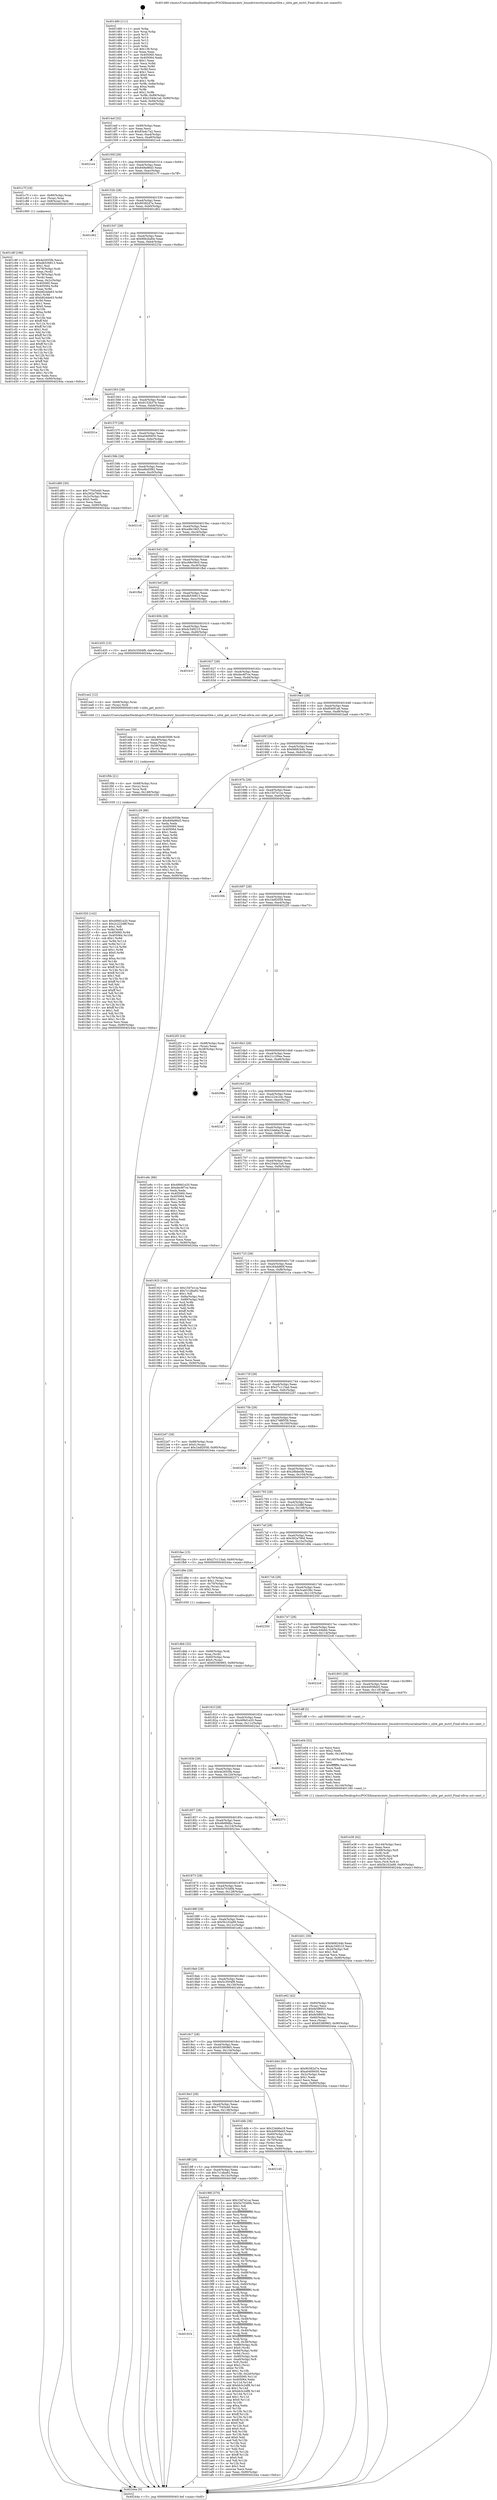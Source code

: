 digraph "0x401480" {
  label = "0x401480 (/mnt/c/Users/mathe/Desktop/tcc/POCII/binaries/extr_linuxdriversttyserialuartlite.c_ulite_get_mctrl_Final-ollvm.out::main(0))"
  labelloc = "t"
  node[shape=record]

  Entry [label="",width=0.3,height=0.3,shape=circle,fillcolor=black,style=filled]
  "0x4014ef" [label="{
     0x4014ef [32]\l
     | [instrs]\l
     &nbsp;&nbsp;0x4014ef \<+6\>: mov -0x90(%rbp),%eax\l
     &nbsp;&nbsp;0x4014f5 \<+2\>: mov %eax,%ecx\l
     &nbsp;&nbsp;0x4014f7 \<+6\>: sub $0x83a4c7a2,%ecx\l
     &nbsp;&nbsp;0x4014fd \<+6\>: mov %eax,-0xa4(%rbp)\l
     &nbsp;&nbsp;0x401503 \<+6\>: mov %ecx,-0xa8(%rbp)\l
     &nbsp;&nbsp;0x401509 \<+6\>: je 00000000004021e4 \<main+0xd64\>\l
  }"]
  "0x4021e4" [label="{
     0x4021e4\l
  }", style=dashed]
  "0x40150f" [label="{
     0x40150f [28]\l
     | [instrs]\l
     &nbsp;&nbsp;0x40150f \<+5\>: jmp 0000000000401514 \<main+0x94\>\l
     &nbsp;&nbsp;0x401514 \<+6\>: mov -0xa4(%rbp),%eax\l
     &nbsp;&nbsp;0x40151a \<+5\>: sub $0x849a96d3,%eax\l
     &nbsp;&nbsp;0x40151f \<+6\>: mov %eax,-0xac(%rbp)\l
     &nbsp;&nbsp;0x401525 \<+6\>: je 0000000000401c7f \<main+0x7ff\>\l
  }"]
  Exit [label="",width=0.3,height=0.3,shape=circle,fillcolor=black,style=filled,peripheries=2]
  "0x401c7f" [label="{
     0x401c7f [16]\l
     | [instrs]\l
     &nbsp;&nbsp;0x401c7f \<+4\>: mov -0x80(%rbp),%rax\l
     &nbsp;&nbsp;0x401c83 \<+3\>: mov (%rax),%rax\l
     &nbsp;&nbsp;0x401c86 \<+4\>: mov 0x8(%rax),%rdi\l
     &nbsp;&nbsp;0x401c8a \<+5\>: call 0000000000401060 \<atoi@plt\>\l
     | [calls]\l
     &nbsp;&nbsp;0x401060 \{1\} (unknown)\l
  }"]
  "0x40152b" [label="{
     0x40152b [28]\l
     | [instrs]\l
     &nbsp;&nbsp;0x40152b \<+5\>: jmp 0000000000401530 \<main+0xb0\>\l
     &nbsp;&nbsp;0x401530 \<+6\>: mov -0xa4(%rbp),%eax\l
     &nbsp;&nbsp;0x401536 \<+5\>: sub $0x90382d7e,%eax\l
     &nbsp;&nbsp;0x40153b \<+6\>: mov %eax,-0xb0(%rbp)\l
     &nbsp;&nbsp;0x401541 \<+6\>: je 0000000000401d62 \<main+0x8e2\>\l
  }"]
  "0x401f20" [label="{
     0x401f20 [142]\l
     | [instrs]\l
     &nbsp;&nbsp;0x401f20 \<+5\>: mov $0x499d1e20,%eax\l
     &nbsp;&nbsp;0x401f25 \<+5\>: mov $0x2c222d8f,%esi\l
     &nbsp;&nbsp;0x401f2a \<+2\>: mov $0x1,%dl\l
     &nbsp;&nbsp;0x401f2c \<+3\>: xor %r8d,%r8d\l
     &nbsp;&nbsp;0x401f2f \<+8\>: mov 0x405060,%r9d\l
     &nbsp;&nbsp;0x401f37 \<+8\>: mov 0x405064,%r10d\l
     &nbsp;&nbsp;0x401f3f \<+4\>: sub $0x1,%r8d\l
     &nbsp;&nbsp;0x401f43 \<+3\>: mov %r9d,%r11d\l
     &nbsp;&nbsp;0x401f46 \<+3\>: add %r8d,%r11d\l
     &nbsp;&nbsp;0x401f49 \<+4\>: imul %r11d,%r9d\l
     &nbsp;&nbsp;0x401f4d \<+4\>: and $0x1,%r9d\l
     &nbsp;&nbsp;0x401f51 \<+4\>: cmp $0x0,%r9d\l
     &nbsp;&nbsp;0x401f55 \<+3\>: sete %bl\l
     &nbsp;&nbsp;0x401f58 \<+4\>: cmp $0xa,%r10d\l
     &nbsp;&nbsp;0x401f5c \<+4\>: setl %r14b\l
     &nbsp;&nbsp;0x401f60 \<+3\>: mov %bl,%r15b\l
     &nbsp;&nbsp;0x401f63 \<+4\>: xor $0xff,%r15b\l
     &nbsp;&nbsp;0x401f67 \<+3\>: mov %r14b,%r12b\l
     &nbsp;&nbsp;0x401f6a \<+4\>: xor $0xff,%r12b\l
     &nbsp;&nbsp;0x401f6e \<+3\>: xor $0x1,%dl\l
     &nbsp;&nbsp;0x401f71 \<+3\>: mov %r15b,%r13b\l
     &nbsp;&nbsp;0x401f74 \<+4\>: and $0xff,%r13b\l
     &nbsp;&nbsp;0x401f78 \<+2\>: and %dl,%bl\l
     &nbsp;&nbsp;0x401f7a \<+3\>: mov %r12b,%cl\l
     &nbsp;&nbsp;0x401f7d \<+3\>: and $0xff,%cl\l
     &nbsp;&nbsp;0x401f80 \<+3\>: and %dl,%r14b\l
     &nbsp;&nbsp;0x401f83 \<+3\>: or %bl,%r13b\l
     &nbsp;&nbsp;0x401f86 \<+3\>: or %r14b,%cl\l
     &nbsp;&nbsp;0x401f89 \<+3\>: xor %cl,%r13b\l
     &nbsp;&nbsp;0x401f8c \<+3\>: or %r12b,%r15b\l
     &nbsp;&nbsp;0x401f8f \<+4\>: xor $0xff,%r15b\l
     &nbsp;&nbsp;0x401f93 \<+3\>: or $0x1,%dl\l
     &nbsp;&nbsp;0x401f96 \<+3\>: and %dl,%r15b\l
     &nbsp;&nbsp;0x401f99 \<+3\>: or %r15b,%r13b\l
     &nbsp;&nbsp;0x401f9c \<+4\>: test $0x1,%r13b\l
     &nbsp;&nbsp;0x401fa0 \<+3\>: cmovne %esi,%eax\l
     &nbsp;&nbsp;0x401fa3 \<+6\>: mov %eax,-0x90(%rbp)\l
     &nbsp;&nbsp;0x401fa9 \<+5\>: jmp 000000000040244a \<main+0xfca\>\l
  }"]
  "0x401d62" [label="{
     0x401d62\l
  }", style=dashed]
  "0x401547" [label="{
     0x401547 [28]\l
     | [instrs]\l
     &nbsp;&nbsp;0x401547 \<+5\>: jmp 000000000040154c \<main+0xcc\>\l
     &nbsp;&nbsp;0x40154c \<+6\>: mov -0xa4(%rbp),%eax\l
     &nbsp;&nbsp;0x401552 \<+5\>: sub $0x90b2bd0e,%eax\l
     &nbsp;&nbsp;0x401557 \<+6\>: mov %eax,-0xb4(%rbp)\l
     &nbsp;&nbsp;0x40155d \<+6\>: je 000000000040223a \<main+0xdba\>\l
  }"]
  "0x401f0b" [label="{
     0x401f0b [21]\l
     | [instrs]\l
     &nbsp;&nbsp;0x401f0b \<+4\>: mov -0x68(%rbp),%rcx\l
     &nbsp;&nbsp;0x401f0f \<+3\>: mov (%rcx),%rcx\l
     &nbsp;&nbsp;0x401f12 \<+3\>: mov %rcx,%rdi\l
     &nbsp;&nbsp;0x401f15 \<+6\>: mov %eax,-0x148(%rbp)\l
     &nbsp;&nbsp;0x401f1b \<+5\>: call 0000000000401030 \<free@plt\>\l
     | [calls]\l
     &nbsp;&nbsp;0x401030 \{1\} (unknown)\l
  }"]
  "0x40223a" [label="{
     0x40223a\l
  }", style=dashed]
  "0x401563" [label="{
     0x401563 [28]\l
     | [instrs]\l
     &nbsp;&nbsp;0x401563 \<+5\>: jmp 0000000000401568 \<main+0xe8\>\l
     &nbsp;&nbsp;0x401568 \<+6\>: mov -0xa4(%rbp),%eax\l
     &nbsp;&nbsp;0x40156e \<+5\>: sub $0x9152b57b,%eax\l
     &nbsp;&nbsp;0x401573 \<+6\>: mov %eax,-0xb8(%rbp)\l
     &nbsp;&nbsp;0x401579 \<+6\>: je 000000000040201e \<main+0xb9e\>\l
  }"]
  "0x401eee" [label="{
     0x401eee [29]\l
     | [instrs]\l
     &nbsp;&nbsp;0x401eee \<+10\>: movabs $0x4030d6,%rdi\l
     &nbsp;&nbsp;0x401ef8 \<+4\>: mov -0x58(%rbp),%rcx\l
     &nbsp;&nbsp;0x401efc \<+2\>: mov %eax,(%rcx)\l
     &nbsp;&nbsp;0x401efe \<+4\>: mov -0x58(%rbp),%rcx\l
     &nbsp;&nbsp;0x401f02 \<+2\>: mov (%rcx),%esi\l
     &nbsp;&nbsp;0x401f04 \<+2\>: mov $0x0,%al\l
     &nbsp;&nbsp;0x401f06 \<+5\>: call 0000000000401040 \<printf@plt\>\l
     | [calls]\l
     &nbsp;&nbsp;0x401040 \{1\} (unknown)\l
  }"]
  "0x40201e" [label="{
     0x40201e\l
  }", style=dashed]
  "0x40157f" [label="{
     0x40157f [28]\l
     | [instrs]\l
     &nbsp;&nbsp;0x40157f \<+5\>: jmp 0000000000401584 \<main+0x104\>\l
     &nbsp;&nbsp;0x401584 \<+6\>: mov -0xa4(%rbp),%eax\l
     &nbsp;&nbsp;0x40158a \<+5\>: sub $0xa0409450,%eax\l
     &nbsp;&nbsp;0x40158f \<+6\>: mov %eax,-0xbc(%rbp)\l
     &nbsp;&nbsp;0x401595 \<+6\>: je 0000000000401d80 \<main+0x900\>\l
  }"]
  "0x401e38" [label="{
     0x401e38 [42]\l
     | [instrs]\l
     &nbsp;&nbsp;0x401e38 \<+6\>: mov -0x144(%rbp),%ecx\l
     &nbsp;&nbsp;0x401e3e \<+3\>: imul %eax,%ecx\l
     &nbsp;&nbsp;0x401e41 \<+4\>: mov -0x68(%rbp),%r8\l
     &nbsp;&nbsp;0x401e45 \<+3\>: mov (%r8),%r8\l
     &nbsp;&nbsp;0x401e48 \<+4\>: mov -0x60(%rbp),%r9\l
     &nbsp;&nbsp;0x401e4c \<+3\>: movslq (%r9),%r9\l
     &nbsp;&nbsp;0x401e4f \<+4\>: mov %ecx,(%r8,%r9,4)\l
     &nbsp;&nbsp;0x401e53 \<+10\>: movl $0x5b102a99,-0x90(%rbp)\l
     &nbsp;&nbsp;0x401e5d \<+5\>: jmp 000000000040244a \<main+0xfca\>\l
  }"]
  "0x401d80" [label="{
     0x401d80 [30]\l
     | [instrs]\l
     &nbsp;&nbsp;0x401d80 \<+5\>: mov $0x77545e40,%eax\l
     &nbsp;&nbsp;0x401d85 \<+5\>: mov $0x392a790d,%ecx\l
     &nbsp;&nbsp;0x401d8a \<+3\>: mov -0x2c(%rbp),%edx\l
     &nbsp;&nbsp;0x401d8d \<+3\>: cmp $0x0,%edx\l
     &nbsp;&nbsp;0x401d90 \<+3\>: cmove %ecx,%eax\l
     &nbsp;&nbsp;0x401d93 \<+6\>: mov %eax,-0x90(%rbp)\l
     &nbsp;&nbsp;0x401d99 \<+5\>: jmp 000000000040244a \<main+0xfca\>\l
  }"]
  "0x40159b" [label="{
     0x40159b [28]\l
     | [instrs]\l
     &nbsp;&nbsp;0x40159b \<+5\>: jmp 00000000004015a0 \<main+0x120\>\l
     &nbsp;&nbsp;0x4015a0 \<+6\>: mov -0xa4(%rbp),%eax\l
     &nbsp;&nbsp;0x4015a6 \<+5\>: sub $0xa9bd5f92,%eax\l
     &nbsp;&nbsp;0x4015ab \<+6\>: mov %eax,-0xc0(%rbp)\l
     &nbsp;&nbsp;0x4015b1 \<+6\>: je 00000000004021c6 \<main+0xd46\>\l
  }"]
  "0x401e04" [label="{
     0x401e04 [52]\l
     | [instrs]\l
     &nbsp;&nbsp;0x401e04 \<+2\>: xor %ecx,%ecx\l
     &nbsp;&nbsp;0x401e06 \<+5\>: mov $0x2,%edx\l
     &nbsp;&nbsp;0x401e0b \<+6\>: mov %edx,-0x140(%rbp)\l
     &nbsp;&nbsp;0x401e11 \<+1\>: cltd\l
     &nbsp;&nbsp;0x401e12 \<+6\>: mov -0x140(%rbp),%esi\l
     &nbsp;&nbsp;0x401e18 \<+2\>: idiv %esi\l
     &nbsp;&nbsp;0x401e1a \<+6\>: imul $0xfffffffe,%edx,%edx\l
     &nbsp;&nbsp;0x401e20 \<+2\>: mov %ecx,%edi\l
     &nbsp;&nbsp;0x401e22 \<+2\>: sub %edx,%edi\l
     &nbsp;&nbsp;0x401e24 \<+2\>: mov %ecx,%edx\l
     &nbsp;&nbsp;0x401e26 \<+3\>: sub $0x1,%edx\l
     &nbsp;&nbsp;0x401e29 \<+2\>: add %edx,%edi\l
     &nbsp;&nbsp;0x401e2b \<+2\>: sub %edi,%ecx\l
     &nbsp;&nbsp;0x401e2d \<+6\>: mov %ecx,-0x144(%rbp)\l
     &nbsp;&nbsp;0x401e33 \<+5\>: call 0000000000401160 \<next_i\>\l
     | [calls]\l
     &nbsp;&nbsp;0x401160 \{1\} (/mnt/c/Users/mathe/Desktop/tcc/POCII/binaries/extr_linuxdriversttyserialuartlite.c_ulite_get_mctrl_Final-ollvm.out::next_i)\l
  }"]
  "0x4021c6" [label="{
     0x4021c6\l
  }", style=dashed]
  "0x4015b7" [label="{
     0x4015b7 [28]\l
     | [instrs]\l
     &nbsp;&nbsp;0x4015b7 \<+5\>: jmp 00000000004015bc \<main+0x13c\>\l
     &nbsp;&nbsp;0x4015bc \<+6\>: mov -0xa4(%rbp),%eax\l
     &nbsp;&nbsp;0x4015c2 \<+5\>: sub $0xadfe19d3,%eax\l
     &nbsp;&nbsp;0x4015c7 \<+6\>: mov %eax,-0xc4(%rbp)\l
     &nbsp;&nbsp;0x4015cd \<+6\>: je 0000000000401ffa \<main+0xb7a\>\l
  }"]
  "0x401dbb" [label="{
     0x401dbb [32]\l
     | [instrs]\l
     &nbsp;&nbsp;0x401dbb \<+4\>: mov -0x68(%rbp),%rdi\l
     &nbsp;&nbsp;0x401dbf \<+3\>: mov %rax,(%rdi)\l
     &nbsp;&nbsp;0x401dc2 \<+4\>: mov -0x60(%rbp),%rax\l
     &nbsp;&nbsp;0x401dc6 \<+6\>: movl $0x0,(%rax)\l
     &nbsp;&nbsp;0x401dcc \<+10\>: movl $0x65380965,-0x90(%rbp)\l
     &nbsp;&nbsp;0x401dd6 \<+5\>: jmp 000000000040244a \<main+0xfca\>\l
  }"]
  "0x401ffa" [label="{
     0x401ffa\l
  }", style=dashed]
  "0x4015d3" [label="{
     0x4015d3 [28]\l
     | [instrs]\l
     &nbsp;&nbsp;0x4015d3 \<+5\>: jmp 00000000004015d8 \<main+0x158\>\l
     &nbsp;&nbsp;0x4015d8 \<+6\>: mov -0xa4(%rbp),%eax\l
     &nbsp;&nbsp;0x4015de \<+5\>: sub $0xc68e59c0,%eax\l
     &nbsp;&nbsp;0x4015e3 \<+6\>: mov %eax,-0xc8(%rbp)\l
     &nbsp;&nbsp;0x4015e9 \<+6\>: je 0000000000401fbd \<main+0xb3d\>\l
  }"]
  "0x401c8f" [label="{
     0x401c8f [166]\l
     | [instrs]\l
     &nbsp;&nbsp;0x401c8f \<+5\>: mov $0x4e2655fe,%ecx\l
     &nbsp;&nbsp;0x401c94 \<+5\>: mov $0xdb536813,%edx\l
     &nbsp;&nbsp;0x401c99 \<+3\>: mov $0x1,%sil\l
     &nbsp;&nbsp;0x401c9c \<+4\>: mov -0x78(%rbp),%rdi\l
     &nbsp;&nbsp;0x401ca0 \<+2\>: mov %eax,(%rdi)\l
     &nbsp;&nbsp;0x401ca2 \<+4\>: mov -0x78(%rbp),%rdi\l
     &nbsp;&nbsp;0x401ca6 \<+2\>: mov (%rdi),%eax\l
     &nbsp;&nbsp;0x401ca8 \<+3\>: mov %eax,-0x2c(%rbp)\l
     &nbsp;&nbsp;0x401cab \<+7\>: mov 0x405060,%eax\l
     &nbsp;&nbsp;0x401cb2 \<+8\>: mov 0x405064,%r8d\l
     &nbsp;&nbsp;0x401cba \<+3\>: mov %eax,%r9d\l
     &nbsp;&nbsp;0x401cbd \<+7\>: sub $0xb82dde63,%r9d\l
     &nbsp;&nbsp;0x401cc4 \<+4\>: sub $0x1,%r9d\l
     &nbsp;&nbsp;0x401cc8 \<+7\>: add $0xb82dde63,%r9d\l
     &nbsp;&nbsp;0x401ccf \<+4\>: imul %r9d,%eax\l
     &nbsp;&nbsp;0x401cd3 \<+3\>: and $0x1,%eax\l
     &nbsp;&nbsp;0x401cd6 \<+3\>: cmp $0x0,%eax\l
     &nbsp;&nbsp;0x401cd9 \<+4\>: sete %r10b\l
     &nbsp;&nbsp;0x401cdd \<+4\>: cmp $0xa,%r8d\l
     &nbsp;&nbsp;0x401ce1 \<+4\>: setl %r11b\l
     &nbsp;&nbsp;0x401ce5 \<+3\>: mov %r10b,%bl\l
     &nbsp;&nbsp;0x401ce8 \<+3\>: xor $0xff,%bl\l
     &nbsp;&nbsp;0x401ceb \<+3\>: mov %r11b,%r14b\l
     &nbsp;&nbsp;0x401cee \<+4\>: xor $0xff,%r14b\l
     &nbsp;&nbsp;0x401cf2 \<+4\>: xor $0x1,%sil\l
     &nbsp;&nbsp;0x401cf6 \<+3\>: mov %bl,%r15b\l
     &nbsp;&nbsp;0x401cf9 \<+4\>: and $0xff,%r15b\l
     &nbsp;&nbsp;0x401cfd \<+3\>: and %sil,%r10b\l
     &nbsp;&nbsp;0x401d00 \<+3\>: mov %r14b,%r12b\l
     &nbsp;&nbsp;0x401d03 \<+4\>: and $0xff,%r12b\l
     &nbsp;&nbsp;0x401d07 \<+3\>: and %sil,%r11b\l
     &nbsp;&nbsp;0x401d0a \<+3\>: or %r10b,%r15b\l
     &nbsp;&nbsp;0x401d0d \<+3\>: or %r11b,%r12b\l
     &nbsp;&nbsp;0x401d10 \<+3\>: xor %r12b,%r15b\l
     &nbsp;&nbsp;0x401d13 \<+3\>: or %r14b,%bl\l
     &nbsp;&nbsp;0x401d16 \<+3\>: xor $0xff,%bl\l
     &nbsp;&nbsp;0x401d19 \<+4\>: or $0x1,%sil\l
     &nbsp;&nbsp;0x401d1d \<+3\>: and %sil,%bl\l
     &nbsp;&nbsp;0x401d20 \<+3\>: or %bl,%r15b\l
     &nbsp;&nbsp;0x401d23 \<+4\>: test $0x1,%r15b\l
     &nbsp;&nbsp;0x401d27 \<+3\>: cmovne %edx,%ecx\l
     &nbsp;&nbsp;0x401d2a \<+6\>: mov %ecx,-0x90(%rbp)\l
     &nbsp;&nbsp;0x401d30 \<+5\>: jmp 000000000040244a \<main+0xfca\>\l
  }"]
  "0x401fbd" [label="{
     0x401fbd\l
  }", style=dashed]
  "0x4015ef" [label="{
     0x4015ef [28]\l
     | [instrs]\l
     &nbsp;&nbsp;0x4015ef \<+5\>: jmp 00000000004015f4 \<main+0x174\>\l
     &nbsp;&nbsp;0x4015f4 \<+6\>: mov -0xa4(%rbp),%eax\l
     &nbsp;&nbsp;0x4015fa \<+5\>: sub $0xdb536813,%eax\l
     &nbsp;&nbsp;0x4015ff \<+6\>: mov %eax,-0xcc(%rbp)\l
     &nbsp;&nbsp;0x401605 \<+6\>: je 0000000000401d35 \<main+0x8b5\>\l
  }"]
  "0x40191b" [label="{
     0x40191b\l
  }", style=dashed]
  "0x401d35" [label="{
     0x401d35 [15]\l
     | [instrs]\l
     &nbsp;&nbsp;0x401d35 \<+10\>: movl $0x5c3504f9,-0x90(%rbp)\l
     &nbsp;&nbsp;0x401d3f \<+5\>: jmp 000000000040244a \<main+0xfca\>\l
  }"]
  "0x40160b" [label="{
     0x40160b [28]\l
     | [instrs]\l
     &nbsp;&nbsp;0x40160b \<+5\>: jmp 0000000000401610 \<main+0x190\>\l
     &nbsp;&nbsp;0x401610 \<+6\>: mov -0xa4(%rbp),%eax\l
     &nbsp;&nbsp;0x401616 \<+5\>: sub $0xdc349210,%eax\l
     &nbsp;&nbsp;0x40161b \<+6\>: mov %eax,-0xd0(%rbp)\l
     &nbsp;&nbsp;0x401621 \<+6\>: je 0000000000401b1f \<main+0x69f\>\l
  }"]
  "0x40198f" [label="{
     0x40198f [370]\l
     | [instrs]\l
     &nbsp;&nbsp;0x40198f \<+5\>: mov $0x15d7e1ca,%eax\l
     &nbsp;&nbsp;0x401994 \<+5\>: mov $0x5a703d0b,%ecx\l
     &nbsp;&nbsp;0x401999 \<+2\>: mov $0x1,%dl\l
     &nbsp;&nbsp;0x40199b \<+3\>: mov %rsp,%rsi\l
     &nbsp;&nbsp;0x40199e \<+4\>: add $0xfffffffffffffff0,%rsi\l
     &nbsp;&nbsp;0x4019a2 \<+3\>: mov %rsi,%rsp\l
     &nbsp;&nbsp;0x4019a5 \<+7\>: mov %rsi,-0x88(%rbp)\l
     &nbsp;&nbsp;0x4019ac \<+3\>: mov %rsp,%rsi\l
     &nbsp;&nbsp;0x4019af \<+4\>: add $0xfffffffffffffff0,%rsi\l
     &nbsp;&nbsp;0x4019b3 \<+3\>: mov %rsi,%rsp\l
     &nbsp;&nbsp;0x4019b6 \<+3\>: mov %rsp,%rdi\l
     &nbsp;&nbsp;0x4019b9 \<+4\>: add $0xfffffffffffffff0,%rdi\l
     &nbsp;&nbsp;0x4019bd \<+3\>: mov %rdi,%rsp\l
     &nbsp;&nbsp;0x4019c0 \<+4\>: mov %rdi,-0x80(%rbp)\l
     &nbsp;&nbsp;0x4019c4 \<+3\>: mov %rsp,%rdi\l
     &nbsp;&nbsp;0x4019c7 \<+4\>: add $0xfffffffffffffff0,%rdi\l
     &nbsp;&nbsp;0x4019cb \<+3\>: mov %rdi,%rsp\l
     &nbsp;&nbsp;0x4019ce \<+4\>: mov %rdi,-0x78(%rbp)\l
     &nbsp;&nbsp;0x4019d2 \<+3\>: mov %rsp,%rdi\l
     &nbsp;&nbsp;0x4019d5 \<+4\>: add $0xfffffffffffffff0,%rdi\l
     &nbsp;&nbsp;0x4019d9 \<+3\>: mov %rdi,%rsp\l
     &nbsp;&nbsp;0x4019dc \<+4\>: mov %rdi,-0x70(%rbp)\l
     &nbsp;&nbsp;0x4019e0 \<+3\>: mov %rsp,%rdi\l
     &nbsp;&nbsp;0x4019e3 \<+4\>: add $0xfffffffffffffff0,%rdi\l
     &nbsp;&nbsp;0x4019e7 \<+3\>: mov %rdi,%rsp\l
     &nbsp;&nbsp;0x4019ea \<+4\>: mov %rdi,-0x68(%rbp)\l
     &nbsp;&nbsp;0x4019ee \<+3\>: mov %rsp,%rdi\l
     &nbsp;&nbsp;0x4019f1 \<+4\>: add $0xfffffffffffffff0,%rdi\l
     &nbsp;&nbsp;0x4019f5 \<+3\>: mov %rdi,%rsp\l
     &nbsp;&nbsp;0x4019f8 \<+4\>: mov %rdi,-0x60(%rbp)\l
     &nbsp;&nbsp;0x4019fc \<+3\>: mov %rsp,%rdi\l
     &nbsp;&nbsp;0x4019ff \<+4\>: add $0xfffffffffffffff0,%rdi\l
     &nbsp;&nbsp;0x401a03 \<+3\>: mov %rdi,%rsp\l
     &nbsp;&nbsp;0x401a06 \<+4\>: mov %rdi,-0x58(%rbp)\l
     &nbsp;&nbsp;0x401a0a \<+3\>: mov %rsp,%rdi\l
     &nbsp;&nbsp;0x401a0d \<+4\>: add $0xfffffffffffffff0,%rdi\l
     &nbsp;&nbsp;0x401a11 \<+3\>: mov %rdi,%rsp\l
     &nbsp;&nbsp;0x401a14 \<+4\>: mov %rdi,-0x50(%rbp)\l
     &nbsp;&nbsp;0x401a18 \<+3\>: mov %rsp,%rdi\l
     &nbsp;&nbsp;0x401a1b \<+4\>: add $0xfffffffffffffff0,%rdi\l
     &nbsp;&nbsp;0x401a1f \<+3\>: mov %rdi,%rsp\l
     &nbsp;&nbsp;0x401a22 \<+4\>: mov %rdi,-0x48(%rbp)\l
     &nbsp;&nbsp;0x401a26 \<+3\>: mov %rsp,%rdi\l
     &nbsp;&nbsp;0x401a29 \<+4\>: add $0xfffffffffffffff0,%rdi\l
     &nbsp;&nbsp;0x401a2d \<+3\>: mov %rdi,%rsp\l
     &nbsp;&nbsp;0x401a30 \<+4\>: mov %rdi,-0x40(%rbp)\l
     &nbsp;&nbsp;0x401a34 \<+3\>: mov %rsp,%rdi\l
     &nbsp;&nbsp;0x401a37 \<+4\>: add $0xfffffffffffffff0,%rdi\l
     &nbsp;&nbsp;0x401a3b \<+3\>: mov %rdi,%rsp\l
     &nbsp;&nbsp;0x401a3e \<+4\>: mov %rdi,-0x38(%rbp)\l
     &nbsp;&nbsp;0x401a42 \<+7\>: mov -0x88(%rbp),%rdi\l
     &nbsp;&nbsp;0x401a49 \<+6\>: movl $0x0,(%rdi)\l
     &nbsp;&nbsp;0x401a4f \<+7\>: mov -0x94(%rbp),%r8d\l
     &nbsp;&nbsp;0x401a56 \<+3\>: mov %r8d,(%rsi)\l
     &nbsp;&nbsp;0x401a59 \<+4\>: mov -0x80(%rbp),%rdi\l
     &nbsp;&nbsp;0x401a5d \<+7\>: mov -0xa0(%rbp),%r9\l
     &nbsp;&nbsp;0x401a64 \<+3\>: mov %r9,(%rdi)\l
     &nbsp;&nbsp;0x401a67 \<+3\>: cmpl $0x2,(%rsi)\l
     &nbsp;&nbsp;0x401a6a \<+4\>: setne %r10b\l
     &nbsp;&nbsp;0x401a6e \<+4\>: and $0x1,%r10b\l
     &nbsp;&nbsp;0x401a72 \<+4\>: mov %r10b,-0x2d(%rbp)\l
     &nbsp;&nbsp;0x401a76 \<+8\>: mov 0x405060,%r11d\l
     &nbsp;&nbsp;0x401a7e \<+7\>: mov 0x405064,%ebx\l
     &nbsp;&nbsp;0x401a85 \<+3\>: mov %r11d,%r14d\l
     &nbsp;&nbsp;0x401a88 \<+7\>: add $0xbb3c2df8,%r14d\l
     &nbsp;&nbsp;0x401a8f \<+4\>: sub $0x1,%r14d\l
     &nbsp;&nbsp;0x401a93 \<+7\>: sub $0xbb3c2df8,%r14d\l
     &nbsp;&nbsp;0x401a9a \<+4\>: imul %r14d,%r11d\l
     &nbsp;&nbsp;0x401a9e \<+4\>: and $0x1,%r11d\l
     &nbsp;&nbsp;0x401aa2 \<+4\>: cmp $0x0,%r11d\l
     &nbsp;&nbsp;0x401aa6 \<+4\>: sete %r10b\l
     &nbsp;&nbsp;0x401aaa \<+3\>: cmp $0xa,%ebx\l
     &nbsp;&nbsp;0x401aad \<+4\>: setl %r15b\l
     &nbsp;&nbsp;0x401ab1 \<+3\>: mov %r10b,%r12b\l
     &nbsp;&nbsp;0x401ab4 \<+4\>: xor $0xff,%r12b\l
     &nbsp;&nbsp;0x401ab8 \<+3\>: mov %r15b,%r13b\l
     &nbsp;&nbsp;0x401abb \<+4\>: xor $0xff,%r13b\l
     &nbsp;&nbsp;0x401abf \<+3\>: xor $0x0,%dl\l
     &nbsp;&nbsp;0x401ac2 \<+3\>: mov %r12b,%sil\l
     &nbsp;&nbsp;0x401ac5 \<+4\>: and $0x0,%sil\l
     &nbsp;&nbsp;0x401ac9 \<+3\>: and %dl,%r10b\l
     &nbsp;&nbsp;0x401acc \<+3\>: mov %r13b,%dil\l
     &nbsp;&nbsp;0x401acf \<+4\>: and $0x0,%dil\l
     &nbsp;&nbsp;0x401ad3 \<+3\>: and %dl,%r15b\l
     &nbsp;&nbsp;0x401ad6 \<+3\>: or %r10b,%sil\l
     &nbsp;&nbsp;0x401ad9 \<+3\>: or %r15b,%dil\l
     &nbsp;&nbsp;0x401adc \<+3\>: xor %dil,%sil\l
     &nbsp;&nbsp;0x401adf \<+3\>: or %r13b,%r12b\l
     &nbsp;&nbsp;0x401ae2 \<+4\>: xor $0xff,%r12b\l
     &nbsp;&nbsp;0x401ae6 \<+3\>: or $0x0,%dl\l
     &nbsp;&nbsp;0x401ae9 \<+3\>: and %dl,%r12b\l
     &nbsp;&nbsp;0x401aec \<+3\>: or %r12b,%sil\l
     &nbsp;&nbsp;0x401aef \<+4\>: test $0x1,%sil\l
     &nbsp;&nbsp;0x401af3 \<+3\>: cmovne %ecx,%eax\l
     &nbsp;&nbsp;0x401af6 \<+6\>: mov %eax,-0x90(%rbp)\l
     &nbsp;&nbsp;0x401afc \<+5\>: jmp 000000000040244a \<main+0xfca\>\l
  }"]
  "0x401b1f" [label="{
     0x401b1f\l
  }", style=dashed]
  "0x401627" [label="{
     0x401627 [28]\l
     | [instrs]\l
     &nbsp;&nbsp;0x401627 \<+5\>: jmp 000000000040162c \<main+0x1ac\>\l
     &nbsp;&nbsp;0x40162c \<+6\>: mov -0xa4(%rbp),%eax\l
     &nbsp;&nbsp;0x401632 \<+5\>: sub $0xdec6f7ce,%eax\l
     &nbsp;&nbsp;0x401637 \<+6\>: mov %eax,-0xd4(%rbp)\l
     &nbsp;&nbsp;0x40163d \<+6\>: je 0000000000401ee2 \<main+0xa62\>\l
  }"]
  "0x4018ff" [label="{
     0x4018ff [28]\l
     | [instrs]\l
     &nbsp;&nbsp;0x4018ff \<+5\>: jmp 0000000000401904 \<main+0x484\>\l
     &nbsp;&nbsp;0x401904 \<+6\>: mov -0xa4(%rbp),%eax\l
     &nbsp;&nbsp;0x40190a \<+5\>: sub $0x7c1dba92,%eax\l
     &nbsp;&nbsp;0x40190f \<+6\>: mov %eax,-0x13c(%rbp)\l
     &nbsp;&nbsp;0x401915 \<+6\>: je 000000000040198f \<main+0x50f\>\l
  }"]
  "0x401ee2" [label="{
     0x401ee2 [12]\l
     | [instrs]\l
     &nbsp;&nbsp;0x401ee2 \<+4\>: mov -0x68(%rbp),%rax\l
     &nbsp;&nbsp;0x401ee6 \<+3\>: mov (%rax),%rdi\l
     &nbsp;&nbsp;0x401ee9 \<+5\>: call 0000000000401440 \<ulite_get_mctrl\>\l
     | [calls]\l
     &nbsp;&nbsp;0x401440 \{1\} (/mnt/c/Users/mathe/Desktop/tcc/POCII/binaries/extr_linuxdriversttyserialuartlite.c_ulite_get_mctrl_Final-ollvm.out::ulite_get_mctrl)\l
  }"]
  "0x401643" [label="{
     0x401643 [28]\l
     | [instrs]\l
     &nbsp;&nbsp;0x401643 \<+5\>: jmp 0000000000401648 \<main+0x1c8\>\l
     &nbsp;&nbsp;0x401648 \<+6\>: mov -0xa4(%rbp),%eax\l
     &nbsp;&nbsp;0x40164e \<+5\>: sub $0xf040f1a6,%eax\l
     &nbsp;&nbsp;0x401653 \<+6\>: mov %eax,-0xd8(%rbp)\l
     &nbsp;&nbsp;0x401659 \<+6\>: je 0000000000401ba8 \<main+0x728\>\l
  }"]
  "0x4021d5" [label="{
     0x4021d5\l
  }", style=dashed]
  "0x401ba8" [label="{
     0x401ba8\l
  }", style=dashed]
  "0x40165f" [label="{
     0x40165f [28]\l
     | [instrs]\l
     &nbsp;&nbsp;0x40165f \<+5\>: jmp 0000000000401664 \<main+0x1e4\>\l
     &nbsp;&nbsp;0x401664 \<+6\>: mov -0xa4(%rbp),%eax\l
     &nbsp;&nbsp;0x40166a \<+5\>: sub $0xf468244b,%eax\l
     &nbsp;&nbsp;0x40166f \<+6\>: mov %eax,-0xdc(%rbp)\l
     &nbsp;&nbsp;0x401675 \<+6\>: je 0000000000401c29 \<main+0x7a9\>\l
  }"]
  "0x4018e3" [label="{
     0x4018e3 [28]\l
     | [instrs]\l
     &nbsp;&nbsp;0x4018e3 \<+5\>: jmp 00000000004018e8 \<main+0x468\>\l
     &nbsp;&nbsp;0x4018e8 \<+6\>: mov -0xa4(%rbp),%eax\l
     &nbsp;&nbsp;0x4018ee \<+5\>: sub $0x77545e40,%eax\l
     &nbsp;&nbsp;0x4018f3 \<+6\>: mov %eax,-0x138(%rbp)\l
     &nbsp;&nbsp;0x4018f9 \<+6\>: je 00000000004021d5 \<main+0xd55\>\l
  }"]
  "0x401c29" [label="{
     0x401c29 [86]\l
     | [instrs]\l
     &nbsp;&nbsp;0x401c29 \<+5\>: mov $0x4e2655fe,%eax\l
     &nbsp;&nbsp;0x401c2e \<+5\>: mov $0x849a96d3,%ecx\l
     &nbsp;&nbsp;0x401c33 \<+2\>: xor %edx,%edx\l
     &nbsp;&nbsp;0x401c35 \<+7\>: mov 0x405060,%esi\l
     &nbsp;&nbsp;0x401c3c \<+7\>: mov 0x405064,%edi\l
     &nbsp;&nbsp;0x401c43 \<+3\>: sub $0x1,%edx\l
     &nbsp;&nbsp;0x401c46 \<+3\>: mov %esi,%r8d\l
     &nbsp;&nbsp;0x401c49 \<+3\>: add %edx,%r8d\l
     &nbsp;&nbsp;0x401c4c \<+4\>: imul %r8d,%esi\l
     &nbsp;&nbsp;0x401c50 \<+3\>: and $0x1,%esi\l
     &nbsp;&nbsp;0x401c53 \<+3\>: cmp $0x0,%esi\l
     &nbsp;&nbsp;0x401c56 \<+4\>: sete %r9b\l
     &nbsp;&nbsp;0x401c5a \<+3\>: cmp $0xa,%edi\l
     &nbsp;&nbsp;0x401c5d \<+4\>: setl %r10b\l
     &nbsp;&nbsp;0x401c61 \<+3\>: mov %r9b,%r11b\l
     &nbsp;&nbsp;0x401c64 \<+3\>: and %r10b,%r11b\l
     &nbsp;&nbsp;0x401c67 \<+3\>: xor %r10b,%r9b\l
     &nbsp;&nbsp;0x401c6a \<+3\>: or %r9b,%r11b\l
     &nbsp;&nbsp;0x401c6d \<+4\>: test $0x1,%r11b\l
     &nbsp;&nbsp;0x401c71 \<+3\>: cmovne %ecx,%eax\l
     &nbsp;&nbsp;0x401c74 \<+6\>: mov %eax,-0x90(%rbp)\l
     &nbsp;&nbsp;0x401c7a \<+5\>: jmp 000000000040244a \<main+0xfca\>\l
  }"]
  "0x40167b" [label="{
     0x40167b [28]\l
     | [instrs]\l
     &nbsp;&nbsp;0x40167b \<+5\>: jmp 0000000000401680 \<main+0x200\>\l
     &nbsp;&nbsp;0x401680 \<+6\>: mov -0xa4(%rbp),%eax\l
     &nbsp;&nbsp;0x401686 \<+5\>: sub $0x15d7e1ca,%eax\l
     &nbsp;&nbsp;0x40168b \<+6\>: mov %eax,-0xe0(%rbp)\l
     &nbsp;&nbsp;0x401691 \<+6\>: je 000000000040230b \<main+0xe8b\>\l
  }"]
  "0x401ddb" [label="{
     0x401ddb [36]\l
     | [instrs]\l
     &nbsp;&nbsp;0x401ddb \<+5\>: mov $0x22eb6a18,%eax\l
     &nbsp;&nbsp;0x401de0 \<+5\>: mov $0x44958eb5,%ecx\l
     &nbsp;&nbsp;0x401de5 \<+4\>: mov -0x60(%rbp),%rdx\l
     &nbsp;&nbsp;0x401de9 \<+2\>: mov (%rdx),%esi\l
     &nbsp;&nbsp;0x401deb \<+4\>: mov -0x70(%rbp),%rdx\l
     &nbsp;&nbsp;0x401def \<+2\>: cmp (%rdx),%esi\l
     &nbsp;&nbsp;0x401df1 \<+3\>: cmovl %ecx,%eax\l
     &nbsp;&nbsp;0x401df4 \<+6\>: mov %eax,-0x90(%rbp)\l
     &nbsp;&nbsp;0x401dfa \<+5\>: jmp 000000000040244a \<main+0xfca\>\l
  }"]
  "0x40230b" [label="{
     0x40230b\l
  }", style=dashed]
  "0x401697" [label="{
     0x401697 [28]\l
     | [instrs]\l
     &nbsp;&nbsp;0x401697 \<+5\>: jmp 000000000040169c \<main+0x21c\>\l
     &nbsp;&nbsp;0x40169c \<+6\>: mov -0xa4(%rbp),%eax\l
     &nbsp;&nbsp;0x4016a2 \<+5\>: sub $0x1bdf2058,%eax\l
     &nbsp;&nbsp;0x4016a7 \<+6\>: mov %eax,-0xe4(%rbp)\l
     &nbsp;&nbsp;0x4016ad \<+6\>: je 00000000004022f3 \<main+0xe73\>\l
  }"]
  "0x4018c7" [label="{
     0x4018c7 [28]\l
     | [instrs]\l
     &nbsp;&nbsp;0x4018c7 \<+5\>: jmp 00000000004018cc \<main+0x44c\>\l
     &nbsp;&nbsp;0x4018cc \<+6\>: mov -0xa4(%rbp),%eax\l
     &nbsp;&nbsp;0x4018d2 \<+5\>: sub $0x65380965,%eax\l
     &nbsp;&nbsp;0x4018d7 \<+6\>: mov %eax,-0x134(%rbp)\l
     &nbsp;&nbsp;0x4018dd \<+6\>: je 0000000000401ddb \<main+0x95b\>\l
  }"]
  "0x4022f3" [label="{
     0x4022f3 [24]\l
     | [instrs]\l
     &nbsp;&nbsp;0x4022f3 \<+7\>: mov -0x88(%rbp),%rax\l
     &nbsp;&nbsp;0x4022fa \<+2\>: mov (%rax),%eax\l
     &nbsp;&nbsp;0x4022fc \<+4\>: lea -0x28(%rbp),%rsp\l
     &nbsp;&nbsp;0x402300 \<+1\>: pop %rbx\l
     &nbsp;&nbsp;0x402301 \<+2\>: pop %r12\l
     &nbsp;&nbsp;0x402303 \<+2\>: pop %r13\l
     &nbsp;&nbsp;0x402305 \<+2\>: pop %r14\l
     &nbsp;&nbsp;0x402307 \<+2\>: pop %r15\l
     &nbsp;&nbsp;0x402309 \<+1\>: pop %rbp\l
     &nbsp;&nbsp;0x40230a \<+1\>: ret\l
  }"]
  "0x4016b3" [label="{
     0x4016b3 [28]\l
     | [instrs]\l
     &nbsp;&nbsp;0x4016b3 \<+5\>: jmp 00000000004016b8 \<main+0x238\>\l
     &nbsp;&nbsp;0x4016b8 \<+6\>: mov -0xa4(%rbp),%eax\l
     &nbsp;&nbsp;0x4016be \<+5\>: sub $0x21c1f0ee,%eax\l
     &nbsp;&nbsp;0x4016c3 \<+6\>: mov %eax,-0xe8(%rbp)\l
     &nbsp;&nbsp;0x4016c9 \<+6\>: je 000000000040209e \<main+0xc1e\>\l
  }"]
  "0x401d44" [label="{
     0x401d44 [30]\l
     | [instrs]\l
     &nbsp;&nbsp;0x401d44 \<+5\>: mov $0x90382d7e,%eax\l
     &nbsp;&nbsp;0x401d49 \<+5\>: mov $0xa0409450,%ecx\l
     &nbsp;&nbsp;0x401d4e \<+3\>: mov -0x2c(%rbp),%edx\l
     &nbsp;&nbsp;0x401d51 \<+3\>: cmp $0x1,%edx\l
     &nbsp;&nbsp;0x401d54 \<+3\>: cmovl %ecx,%eax\l
     &nbsp;&nbsp;0x401d57 \<+6\>: mov %eax,-0x90(%rbp)\l
     &nbsp;&nbsp;0x401d5d \<+5\>: jmp 000000000040244a \<main+0xfca\>\l
  }"]
  "0x40209e" [label="{
     0x40209e\l
  }", style=dashed]
  "0x4016cf" [label="{
     0x4016cf [28]\l
     | [instrs]\l
     &nbsp;&nbsp;0x4016cf \<+5\>: jmp 00000000004016d4 \<main+0x254\>\l
     &nbsp;&nbsp;0x4016d4 \<+6\>: mov -0xa4(%rbp),%eax\l
     &nbsp;&nbsp;0x4016da \<+5\>: sub $0x2224c2dc,%eax\l
     &nbsp;&nbsp;0x4016df \<+6\>: mov %eax,-0xec(%rbp)\l
     &nbsp;&nbsp;0x4016e5 \<+6\>: je 0000000000402127 \<main+0xca7\>\l
  }"]
  "0x4018ab" [label="{
     0x4018ab [28]\l
     | [instrs]\l
     &nbsp;&nbsp;0x4018ab \<+5\>: jmp 00000000004018b0 \<main+0x430\>\l
     &nbsp;&nbsp;0x4018b0 \<+6\>: mov -0xa4(%rbp),%eax\l
     &nbsp;&nbsp;0x4018b6 \<+5\>: sub $0x5c3504f9,%eax\l
     &nbsp;&nbsp;0x4018bb \<+6\>: mov %eax,-0x130(%rbp)\l
     &nbsp;&nbsp;0x4018c1 \<+6\>: je 0000000000401d44 \<main+0x8c4\>\l
  }"]
  "0x402127" [label="{
     0x402127\l
  }", style=dashed]
  "0x4016eb" [label="{
     0x4016eb [28]\l
     | [instrs]\l
     &nbsp;&nbsp;0x4016eb \<+5\>: jmp 00000000004016f0 \<main+0x270\>\l
     &nbsp;&nbsp;0x4016f0 \<+6\>: mov -0xa4(%rbp),%eax\l
     &nbsp;&nbsp;0x4016f6 \<+5\>: sub $0x22eb6a18,%eax\l
     &nbsp;&nbsp;0x4016fb \<+6\>: mov %eax,-0xf0(%rbp)\l
     &nbsp;&nbsp;0x401701 \<+6\>: je 0000000000401e8c \<main+0xa0c\>\l
  }"]
  "0x401e62" [label="{
     0x401e62 [42]\l
     | [instrs]\l
     &nbsp;&nbsp;0x401e62 \<+4\>: mov -0x60(%rbp),%rax\l
     &nbsp;&nbsp;0x401e66 \<+2\>: mov (%rax),%ecx\l
     &nbsp;&nbsp;0x401e68 \<+6\>: sub $0xfe5f8955,%ecx\l
     &nbsp;&nbsp;0x401e6e \<+3\>: add $0x1,%ecx\l
     &nbsp;&nbsp;0x401e71 \<+6\>: add $0xfe5f8955,%ecx\l
     &nbsp;&nbsp;0x401e77 \<+4\>: mov -0x60(%rbp),%rax\l
     &nbsp;&nbsp;0x401e7b \<+2\>: mov %ecx,(%rax)\l
     &nbsp;&nbsp;0x401e7d \<+10\>: movl $0x65380965,-0x90(%rbp)\l
     &nbsp;&nbsp;0x401e87 \<+5\>: jmp 000000000040244a \<main+0xfca\>\l
  }"]
  "0x401e8c" [label="{
     0x401e8c [86]\l
     | [instrs]\l
     &nbsp;&nbsp;0x401e8c \<+5\>: mov $0x499d1e20,%eax\l
     &nbsp;&nbsp;0x401e91 \<+5\>: mov $0xdec6f7ce,%ecx\l
     &nbsp;&nbsp;0x401e96 \<+2\>: xor %edx,%edx\l
     &nbsp;&nbsp;0x401e98 \<+7\>: mov 0x405060,%esi\l
     &nbsp;&nbsp;0x401e9f \<+7\>: mov 0x405064,%edi\l
     &nbsp;&nbsp;0x401ea6 \<+3\>: sub $0x1,%edx\l
     &nbsp;&nbsp;0x401ea9 \<+3\>: mov %esi,%r8d\l
     &nbsp;&nbsp;0x401eac \<+3\>: add %edx,%r8d\l
     &nbsp;&nbsp;0x401eaf \<+4\>: imul %r8d,%esi\l
     &nbsp;&nbsp;0x401eb3 \<+3\>: and $0x1,%esi\l
     &nbsp;&nbsp;0x401eb6 \<+3\>: cmp $0x0,%esi\l
     &nbsp;&nbsp;0x401eb9 \<+4\>: sete %r9b\l
     &nbsp;&nbsp;0x401ebd \<+3\>: cmp $0xa,%edi\l
     &nbsp;&nbsp;0x401ec0 \<+4\>: setl %r10b\l
     &nbsp;&nbsp;0x401ec4 \<+3\>: mov %r9b,%r11b\l
     &nbsp;&nbsp;0x401ec7 \<+3\>: and %r10b,%r11b\l
     &nbsp;&nbsp;0x401eca \<+3\>: xor %r10b,%r9b\l
     &nbsp;&nbsp;0x401ecd \<+3\>: or %r9b,%r11b\l
     &nbsp;&nbsp;0x401ed0 \<+4\>: test $0x1,%r11b\l
     &nbsp;&nbsp;0x401ed4 \<+3\>: cmovne %ecx,%eax\l
     &nbsp;&nbsp;0x401ed7 \<+6\>: mov %eax,-0x90(%rbp)\l
     &nbsp;&nbsp;0x401edd \<+5\>: jmp 000000000040244a \<main+0xfca\>\l
  }"]
  "0x401707" [label="{
     0x401707 [28]\l
     | [instrs]\l
     &nbsp;&nbsp;0x401707 \<+5\>: jmp 000000000040170c \<main+0x28c\>\l
     &nbsp;&nbsp;0x40170c \<+6\>: mov -0xa4(%rbp),%eax\l
     &nbsp;&nbsp;0x401712 \<+5\>: sub $0x234de1ad,%eax\l
     &nbsp;&nbsp;0x401717 \<+6\>: mov %eax,-0xf4(%rbp)\l
     &nbsp;&nbsp;0x40171d \<+6\>: je 0000000000401925 \<main+0x4a5\>\l
  }"]
  "0x40188f" [label="{
     0x40188f [28]\l
     | [instrs]\l
     &nbsp;&nbsp;0x40188f \<+5\>: jmp 0000000000401894 \<main+0x414\>\l
     &nbsp;&nbsp;0x401894 \<+6\>: mov -0xa4(%rbp),%eax\l
     &nbsp;&nbsp;0x40189a \<+5\>: sub $0x5b102a99,%eax\l
     &nbsp;&nbsp;0x40189f \<+6\>: mov %eax,-0x12c(%rbp)\l
     &nbsp;&nbsp;0x4018a5 \<+6\>: je 0000000000401e62 \<main+0x9e2\>\l
  }"]
  "0x401925" [label="{
     0x401925 [106]\l
     | [instrs]\l
     &nbsp;&nbsp;0x401925 \<+5\>: mov $0x15d7e1ca,%eax\l
     &nbsp;&nbsp;0x40192a \<+5\>: mov $0x7c1dba92,%ecx\l
     &nbsp;&nbsp;0x40192f \<+2\>: mov $0x1,%dl\l
     &nbsp;&nbsp;0x401931 \<+7\>: mov -0x8a(%rbp),%sil\l
     &nbsp;&nbsp;0x401938 \<+7\>: mov -0x89(%rbp),%dil\l
     &nbsp;&nbsp;0x40193f \<+3\>: mov %sil,%r8b\l
     &nbsp;&nbsp;0x401942 \<+4\>: xor $0xff,%r8b\l
     &nbsp;&nbsp;0x401946 \<+3\>: mov %dil,%r9b\l
     &nbsp;&nbsp;0x401949 \<+4\>: xor $0xff,%r9b\l
     &nbsp;&nbsp;0x40194d \<+3\>: xor $0x0,%dl\l
     &nbsp;&nbsp;0x401950 \<+3\>: mov %r8b,%r10b\l
     &nbsp;&nbsp;0x401953 \<+4\>: and $0x0,%r10b\l
     &nbsp;&nbsp;0x401957 \<+3\>: and %dl,%sil\l
     &nbsp;&nbsp;0x40195a \<+3\>: mov %r9b,%r11b\l
     &nbsp;&nbsp;0x40195d \<+4\>: and $0x0,%r11b\l
     &nbsp;&nbsp;0x401961 \<+3\>: and %dl,%dil\l
     &nbsp;&nbsp;0x401964 \<+3\>: or %sil,%r10b\l
     &nbsp;&nbsp;0x401967 \<+3\>: or %dil,%r11b\l
     &nbsp;&nbsp;0x40196a \<+3\>: xor %r11b,%r10b\l
     &nbsp;&nbsp;0x40196d \<+3\>: or %r9b,%r8b\l
     &nbsp;&nbsp;0x401970 \<+4\>: xor $0xff,%r8b\l
     &nbsp;&nbsp;0x401974 \<+3\>: or $0x0,%dl\l
     &nbsp;&nbsp;0x401977 \<+3\>: and %dl,%r8b\l
     &nbsp;&nbsp;0x40197a \<+3\>: or %r8b,%r10b\l
     &nbsp;&nbsp;0x40197d \<+4\>: test $0x1,%r10b\l
     &nbsp;&nbsp;0x401981 \<+3\>: cmovne %ecx,%eax\l
     &nbsp;&nbsp;0x401984 \<+6\>: mov %eax,-0x90(%rbp)\l
     &nbsp;&nbsp;0x40198a \<+5\>: jmp 000000000040244a \<main+0xfca\>\l
  }"]
  "0x401723" [label="{
     0x401723 [28]\l
     | [instrs]\l
     &nbsp;&nbsp;0x401723 \<+5\>: jmp 0000000000401728 \<main+0x2a8\>\l
     &nbsp;&nbsp;0x401728 \<+6\>: mov -0xa4(%rbp),%eax\l
     &nbsp;&nbsp;0x40172e \<+5\>: sub $0x264dd60f,%eax\l
     &nbsp;&nbsp;0x401733 \<+6\>: mov %eax,-0xf8(%rbp)\l
     &nbsp;&nbsp;0x401739 \<+6\>: je 0000000000401c1a \<main+0x79a\>\l
  }"]
  "0x40244a" [label="{
     0x40244a [5]\l
     | [instrs]\l
     &nbsp;&nbsp;0x40244a \<+5\>: jmp 00000000004014ef \<main+0x6f\>\l
  }"]
  "0x401480" [label="{
     0x401480 [111]\l
     | [instrs]\l
     &nbsp;&nbsp;0x401480 \<+1\>: push %rbp\l
     &nbsp;&nbsp;0x401481 \<+3\>: mov %rsp,%rbp\l
     &nbsp;&nbsp;0x401484 \<+2\>: push %r15\l
     &nbsp;&nbsp;0x401486 \<+2\>: push %r14\l
     &nbsp;&nbsp;0x401488 \<+2\>: push %r13\l
     &nbsp;&nbsp;0x40148a \<+2\>: push %r12\l
     &nbsp;&nbsp;0x40148c \<+1\>: push %rbx\l
     &nbsp;&nbsp;0x40148d \<+7\>: sub $0x138,%rsp\l
     &nbsp;&nbsp;0x401494 \<+2\>: xor %eax,%eax\l
     &nbsp;&nbsp;0x401496 \<+7\>: mov 0x405060,%ecx\l
     &nbsp;&nbsp;0x40149d \<+7\>: mov 0x405064,%edx\l
     &nbsp;&nbsp;0x4014a4 \<+3\>: sub $0x1,%eax\l
     &nbsp;&nbsp;0x4014a7 \<+3\>: mov %ecx,%r8d\l
     &nbsp;&nbsp;0x4014aa \<+3\>: add %eax,%r8d\l
     &nbsp;&nbsp;0x4014ad \<+4\>: imul %r8d,%ecx\l
     &nbsp;&nbsp;0x4014b1 \<+3\>: and $0x1,%ecx\l
     &nbsp;&nbsp;0x4014b4 \<+3\>: cmp $0x0,%ecx\l
     &nbsp;&nbsp;0x4014b7 \<+4\>: sete %r9b\l
     &nbsp;&nbsp;0x4014bb \<+4\>: and $0x1,%r9b\l
     &nbsp;&nbsp;0x4014bf \<+7\>: mov %r9b,-0x8a(%rbp)\l
     &nbsp;&nbsp;0x4014c6 \<+3\>: cmp $0xa,%edx\l
     &nbsp;&nbsp;0x4014c9 \<+4\>: setl %r9b\l
     &nbsp;&nbsp;0x4014cd \<+4\>: and $0x1,%r9b\l
     &nbsp;&nbsp;0x4014d1 \<+7\>: mov %r9b,-0x89(%rbp)\l
     &nbsp;&nbsp;0x4014d8 \<+10\>: movl $0x234de1ad,-0x90(%rbp)\l
     &nbsp;&nbsp;0x4014e2 \<+6\>: mov %edi,-0x94(%rbp)\l
     &nbsp;&nbsp;0x4014e8 \<+7\>: mov %rsi,-0xa0(%rbp)\l
  }"]
  "0x401b01" [label="{
     0x401b01 [30]\l
     | [instrs]\l
     &nbsp;&nbsp;0x401b01 \<+5\>: mov $0xf468244b,%eax\l
     &nbsp;&nbsp;0x401b06 \<+5\>: mov $0xdc349210,%ecx\l
     &nbsp;&nbsp;0x401b0b \<+3\>: mov -0x2d(%rbp),%dl\l
     &nbsp;&nbsp;0x401b0e \<+3\>: test $0x1,%dl\l
     &nbsp;&nbsp;0x401b11 \<+3\>: cmovne %ecx,%eax\l
     &nbsp;&nbsp;0x401b14 \<+6\>: mov %eax,-0x90(%rbp)\l
     &nbsp;&nbsp;0x401b1a \<+5\>: jmp 000000000040244a \<main+0xfca\>\l
  }"]
  "0x401c1a" [label="{
     0x401c1a\l
  }", style=dashed]
  "0x40173f" [label="{
     0x40173f [28]\l
     | [instrs]\l
     &nbsp;&nbsp;0x40173f \<+5\>: jmp 0000000000401744 \<main+0x2c4\>\l
     &nbsp;&nbsp;0x401744 \<+6\>: mov -0xa4(%rbp),%eax\l
     &nbsp;&nbsp;0x40174a \<+5\>: sub $0x27c115ad,%eax\l
     &nbsp;&nbsp;0x40174f \<+6\>: mov %eax,-0xfc(%rbp)\l
     &nbsp;&nbsp;0x401755 \<+6\>: je 00000000004022d7 \<main+0xe57\>\l
  }"]
  "0x401873" [label="{
     0x401873 [28]\l
     | [instrs]\l
     &nbsp;&nbsp;0x401873 \<+5\>: jmp 0000000000401878 \<main+0x3f8\>\l
     &nbsp;&nbsp;0x401878 \<+6\>: mov -0xa4(%rbp),%eax\l
     &nbsp;&nbsp;0x40187e \<+5\>: sub $0x5a703d0b,%eax\l
     &nbsp;&nbsp;0x401883 \<+6\>: mov %eax,-0x128(%rbp)\l
     &nbsp;&nbsp;0x401889 \<+6\>: je 0000000000401b01 \<main+0x681\>\l
  }"]
  "0x4022d7" [label="{
     0x4022d7 [28]\l
     | [instrs]\l
     &nbsp;&nbsp;0x4022d7 \<+7\>: mov -0x88(%rbp),%rax\l
     &nbsp;&nbsp;0x4022de \<+6\>: movl $0x0,(%rax)\l
     &nbsp;&nbsp;0x4022e4 \<+10\>: movl $0x1bdf2058,-0x90(%rbp)\l
     &nbsp;&nbsp;0x4022ee \<+5\>: jmp 000000000040244a \<main+0xfca\>\l
  }"]
  "0x40175b" [label="{
     0x40175b [28]\l
     | [instrs]\l
     &nbsp;&nbsp;0x40175b \<+5\>: jmp 0000000000401760 \<main+0x2e0\>\l
     &nbsp;&nbsp;0x401760 \<+6\>: mov -0xa4(%rbp),%eax\l
     &nbsp;&nbsp;0x401766 \<+5\>: sub $0x27d8f558,%eax\l
     &nbsp;&nbsp;0x40176b \<+6\>: mov %eax,-0x100(%rbp)\l
     &nbsp;&nbsp;0x401771 \<+6\>: je 000000000040243b \<main+0xfbb\>\l
  }"]
  "0x4023ee" [label="{
     0x4023ee\l
  }", style=dashed]
  "0x40243b" [label="{
     0x40243b\l
  }", style=dashed]
  "0x401777" [label="{
     0x401777 [28]\l
     | [instrs]\l
     &nbsp;&nbsp;0x401777 \<+5\>: jmp 000000000040177c \<main+0x2fc\>\l
     &nbsp;&nbsp;0x40177c \<+6\>: mov -0xa4(%rbp),%eax\l
     &nbsp;&nbsp;0x401782 \<+5\>: sub $0x28bbecfb,%eax\l
     &nbsp;&nbsp;0x401787 \<+6\>: mov %eax,-0x104(%rbp)\l
     &nbsp;&nbsp;0x40178d \<+6\>: je 0000000000402074 \<main+0xbf4\>\l
  }"]
  "0x401857" [label="{
     0x401857 [28]\l
     | [instrs]\l
     &nbsp;&nbsp;0x401857 \<+5\>: jmp 000000000040185c \<main+0x3dc\>\l
     &nbsp;&nbsp;0x40185c \<+6\>: mov -0xa4(%rbp),%eax\l
     &nbsp;&nbsp;0x401862 \<+5\>: sub $0x4fe89dbc,%eax\l
     &nbsp;&nbsp;0x401867 \<+6\>: mov %eax,-0x124(%rbp)\l
     &nbsp;&nbsp;0x40186d \<+6\>: je 00000000004023ee \<main+0xf6e\>\l
  }"]
  "0x402074" [label="{
     0x402074\l
  }", style=dashed]
  "0x401793" [label="{
     0x401793 [28]\l
     | [instrs]\l
     &nbsp;&nbsp;0x401793 \<+5\>: jmp 0000000000401798 \<main+0x318\>\l
     &nbsp;&nbsp;0x401798 \<+6\>: mov -0xa4(%rbp),%eax\l
     &nbsp;&nbsp;0x40179e \<+5\>: sub $0x2c222d8f,%eax\l
     &nbsp;&nbsp;0x4017a3 \<+6\>: mov %eax,-0x108(%rbp)\l
     &nbsp;&nbsp;0x4017a9 \<+6\>: je 0000000000401fae \<main+0xb2e\>\l
  }"]
  "0x402371" [label="{
     0x402371\l
  }", style=dashed]
  "0x401fae" [label="{
     0x401fae [15]\l
     | [instrs]\l
     &nbsp;&nbsp;0x401fae \<+10\>: movl $0x27c115ad,-0x90(%rbp)\l
     &nbsp;&nbsp;0x401fb8 \<+5\>: jmp 000000000040244a \<main+0xfca\>\l
  }"]
  "0x4017af" [label="{
     0x4017af [28]\l
     | [instrs]\l
     &nbsp;&nbsp;0x4017af \<+5\>: jmp 00000000004017b4 \<main+0x334\>\l
     &nbsp;&nbsp;0x4017b4 \<+6\>: mov -0xa4(%rbp),%eax\l
     &nbsp;&nbsp;0x4017ba \<+5\>: sub $0x392a790d,%eax\l
     &nbsp;&nbsp;0x4017bf \<+6\>: mov %eax,-0x10c(%rbp)\l
     &nbsp;&nbsp;0x4017c5 \<+6\>: je 0000000000401d9e \<main+0x91e\>\l
  }"]
  "0x40183b" [label="{
     0x40183b [28]\l
     | [instrs]\l
     &nbsp;&nbsp;0x40183b \<+5\>: jmp 0000000000401840 \<main+0x3c0\>\l
     &nbsp;&nbsp;0x401840 \<+6\>: mov -0xa4(%rbp),%eax\l
     &nbsp;&nbsp;0x401846 \<+5\>: sub $0x4e2655fe,%eax\l
     &nbsp;&nbsp;0x40184b \<+6\>: mov %eax,-0x120(%rbp)\l
     &nbsp;&nbsp;0x401851 \<+6\>: je 0000000000402371 \<main+0xef1\>\l
  }"]
  "0x401d9e" [label="{
     0x401d9e [29]\l
     | [instrs]\l
     &nbsp;&nbsp;0x401d9e \<+4\>: mov -0x70(%rbp),%rax\l
     &nbsp;&nbsp;0x401da2 \<+6\>: movl $0x1,(%rax)\l
     &nbsp;&nbsp;0x401da8 \<+4\>: mov -0x70(%rbp),%rax\l
     &nbsp;&nbsp;0x401dac \<+3\>: movslq (%rax),%rax\l
     &nbsp;&nbsp;0x401daf \<+4\>: shl $0x2,%rax\l
     &nbsp;&nbsp;0x401db3 \<+3\>: mov %rax,%rdi\l
     &nbsp;&nbsp;0x401db6 \<+5\>: call 0000000000401050 \<malloc@plt\>\l
     | [calls]\l
     &nbsp;&nbsp;0x401050 \{1\} (unknown)\l
  }"]
  "0x4017cb" [label="{
     0x4017cb [28]\l
     | [instrs]\l
     &nbsp;&nbsp;0x4017cb \<+5\>: jmp 00000000004017d0 \<main+0x350\>\l
     &nbsp;&nbsp;0x4017d0 \<+6\>: mov -0xa4(%rbp),%eax\l
     &nbsp;&nbsp;0x4017d6 \<+5\>: sub $0x3cab536c,%eax\l
     &nbsp;&nbsp;0x4017db \<+6\>: mov %eax,-0x110(%rbp)\l
     &nbsp;&nbsp;0x4017e1 \<+6\>: je 0000000000402350 \<main+0xed0\>\l
  }"]
  "0x4023a1" [label="{
     0x4023a1\l
  }", style=dashed]
  "0x402350" [label="{
     0x402350\l
  }", style=dashed]
  "0x4017e7" [label="{
     0x4017e7 [28]\l
     | [instrs]\l
     &nbsp;&nbsp;0x4017e7 \<+5\>: jmp 00000000004017ec \<main+0x36c\>\l
     &nbsp;&nbsp;0x4017ec \<+6\>: mov -0xa4(%rbp),%eax\l
     &nbsp;&nbsp;0x4017f2 \<+5\>: sub $0x43c44bbb,%eax\l
     &nbsp;&nbsp;0x4017f7 \<+6\>: mov %eax,-0x114(%rbp)\l
     &nbsp;&nbsp;0x4017fd \<+6\>: je 00000000004022c8 \<main+0xe48\>\l
  }"]
  "0x40181f" [label="{
     0x40181f [28]\l
     | [instrs]\l
     &nbsp;&nbsp;0x40181f \<+5\>: jmp 0000000000401824 \<main+0x3a4\>\l
     &nbsp;&nbsp;0x401824 \<+6\>: mov -0xa4(%rbp),%eax\l
     &nbsp;&nbsp;0x40182a \<+5\>: sub $0x499d1e20,%eax\l
     &nbsp;&nbsp;0x40182f \<+6\>: mov %eax,-0x11c(%rbp)\l
     &nbsp;&nbsp;0x401835 \<+6\>: je 00000000004023a1 \<main+0xf21\>\l
  }"]
  "0x4022c8" [label="{
     0x4022c8\l
  }", style=dashed]
  "0x401803" [label="{
     0x401803 [28]\l
     | [instrs]\l
     &nbsp;&nbsp;0x401803 \<+5\>: jmp 0000000000401808 \<main+0x388\>\l
     &nbsp;&nbsp;0x401808 \<+6\>: mov -0xa4(%rbp),%eax\l
     &nbsp;&nbsp;0x40180e \<+5\>: sub $0x44958eb5,%eax\l
     &nbsp;&nbsp;0x401813 \<+6\>: mov %eax,-0x118(%rbp)\l
     &nbsp;&nbsp;0x401819 \<+6\>: je 0000000000401dff \<main+0x97f\>\l
  }"]
  "0x401dff" [label="{
     0x401dff [5]\l
     | [instrs]\l
     &nbsp;&nbsp;0x401dff \<+5\>: call 0000000000401160 \<next_i\>\l
     | [calls]\l
     &nbsp;&nbsp;0x401160 \{1\} (/mnt/c/Users/mathe/Desktop/tcc/POCII/binaries/extr_linuxdriversttyserialuartlite.c_ulite_get_mctrl_Final-ollvm.out::next_i)\l
  }"]
  Entry -> "0x401480" [label=" 1"]
  "0x4014ef" -> "0x4021e4" [label=" 0"]
  "0x4014ef" -> "0x40150f" [label=" 18"]
  "0x4022f3" -> Exit [label=" 1"]
  "0x40150f" -> "0x401c7f" [label=" 1"]
  "0x40150f" -> "0x40152b" [label=" 17"]
  "0x4022d7" -> "0x40244a" [label=" 1"]
  "0x40152b" -> "0x401d62" [label=" 0"]
  "0x40152b" -> "0x401547" [label=" 17"]
  "0x401fae" -> "0x40244a" [label=" 1"]
  "0x401547" -> "0x40223a" [label=" 0"]
  "0x401547" -> "0x401563" [label=" 17"]
  "0x401f20" -> "0x40244a" [label=" 1"]
  "0x401563" -> "0x40201e" [label=" 0"]
  "0x401563" -> "0x40157f" [label=" 17"]
  "0x401f0b" -> "0x401f20" [label=" 1"]
  "0x40157f" -> "0x401d80" [label=" 1"]
  "0x40157f" -> "0x40159b" [label=" 16"]
  "0x401eee" -> "0x401f0b" [label=" 1"]
  "0x40159b" -> "0x4021c6" [label=" 0"]
  "0x40159b" -> "0x4015b7" [label=" 16"]
  "0x401ee2" -> "0x401eee" [label=" 1"]
  "0x4015b7" -> "0x401ffa" [label=" 0"]
  "0x4015b7" -> "0x4015d3" [label=" 16"]
  "0x401e8c" -> "0x40244a" [label=" 1"]
  "0x4015d3" -> "0x401fbd" [label=" 0"]
  "0x4015d3" -> "0x4015ef" [label=" 16"]
  "0x401e62" -> "0x40244a" [label=" 1"]
  "0x4015ef" -> "0x401d35" [label=" 1"]
  "0x4015ef" -> "0x40160b" [label=" 15"]
  "0x401e04" -> "0x401e38" [label=" 1"]
  "0x40160b" -> "0x401b1f" [label=" 0"]
  "0x40160b" -> "0x401627" [label=" 15"]
  "0x401dff" -> "0x401e04" [label=" 1"]
  "0x401627" -> "0x401ee2" [label=" 1"]
  "0x401627" -> "0x401643" [label=" 14"]
  "0x401dbb" -> "0x40244a" [label=" 1"]
  "0x401643" -> "0x401ba8" [label=" 0"]
  "0x401643" -> "0x40165f" [label=" 14"]
  "0x401d9e" -> "0x401dbb" [label=" 1"]
  "0x40165f" -> "0x401c29" [label=" 1"]
  "0x40165f" -> "0x40167b" [label=" 13"]
  "0x401d44" -> "0x40244a" [label=" 1"]
  "0x40167b" -> "0x40230b" [label=" 0"]
  "0x40167b" -> "0x401697" [label=" 13"]
  "0x401d35" -> "0x40244a" [label=" 1"]
  "0x401697" -> "0x4022f3" [label=" 1"]
  "0x401697" -> "0x4016b3" [label=" 12"]
  "0x401c7f" -> "0x401c8f" [label=" 1"]
  "0x4016b3" -> "0x40209e" [label=" 0"]
  "0x4016b3" -> "0x4016cf" [label=" 12"]
  "0x401c29" -> "0x40244a" [label=" 1"]
  "0x4016cf" -> "0x402127" [label=" 0"]
  "0x4016cf" -> "0x4016eb" [label=" 12"]
  "0x40198f" -> "0x40244a" [label=" 1"]
  "0x4016eb" -> "0x401e8c" [label=" 1"]
  "0x4016eb" -> "0x401707" [label=" 11"]
  "0x401e38" -> "0x40244a" [label=" 1"]
  "0x401707" -> "0x401925" [label=" 1"]
  "0x401707" -> "0x401723" [label=" 10"]
  "0x401925" -> "0x40244a" [label=" 1"]
  "0x401480" -> "0x4014ef" [label=" 1"]
  "0x40244a" -> "0x4014ef" [label=" 17"]
  "0x4018ff" -> "0x40198f" [label=" 1"]
  "0x401723" -> "0x401c1a" [label=" 0"]
  "0x401723" -> "0x40173f" [label=" 10"]
  "0x401ddb" -> "0x40244a" [label=" 2"]
  "0x40173f" -> "0x4022d7" [label=" 1"]
  "0x40173f" -> "0x40175b" [label=" 9"]
  "0x4018e3" -> "0x4021d5" [label=" 0"]
  "0x40175b" -> "0x40243b" [label=" 0"]
  "0x40175b" -> "0x401777" [label=" 9"]
  "0x401d80" -> "0x40244a" [label=" 1"]
  "0x401777" -> "0x402074" [label=" 0"]
  "0x401777" -> "0x401793" [label=" 9"]
  "0x4018c7" -> "0x401ddb" [label=" 2"]
  "0x401793" -> "0x401fae" [label=" 1"]
  "0x401793" -> "0x4017af" [label=" 8"]
  "0x401c8f" -> "0x40244a" [label=" 1"]
  "0x4017af" -> "0x401d9e" [label=" 1"]
  "0x4017af" -> "0x4017cb" [label=" 7"]
  "0x4018ab" -> "0x401d44" [label=" 1"]
  "0x4017cb" -> "0x402350" [label=" 0"]
  "0x4017cb" -> "0x4017e7" [label=" 7"]
  "0x401b01" -> "0x40244a" [label=" 1"]
  "0x4017e7" -> "0x4022c8" [label=" 0"]
  "0x4017e7" -> "0x401803" [label=" 7"]
  "0x40188f" -> "0x401e62" [label=" 1"]
  "0x401803" -> "0x401dff" [label=" 1"]
  "0x401803" -> "0x40181f" [label=" 6"]
  "0x40188f" -> "0x4018ab" [label=" 4"]
  "0x40181f" -> "0x4023a1" [label=" 0"]
  "0x40181f" -> "0x40183b" [label=" 6"]
  "0x4018ab" -> "0x4018c7" [label=" 3"]
  "0x40183b" -> "0x402371" [label=" 0"]
  "0x40183b" -> "0x401857" [label=" 6"]
  "0x4018c7" -> "0x4018e3" [label=" 1"]
  "0x401857" -> "0x4023ee" [label=" 0"]
  "0x401857" -> "0x401873" [label=" 6"]
  "0x4018e3" -> "0x4018ff" [label=" 1"]
  "0x401873" -> "0x401b01" [label=" 1"]
  "0x401873" -> "0x40188f" [label=" 5"]
  "0x4018ff" -> "0x40191b" [label=" 0"]
}
